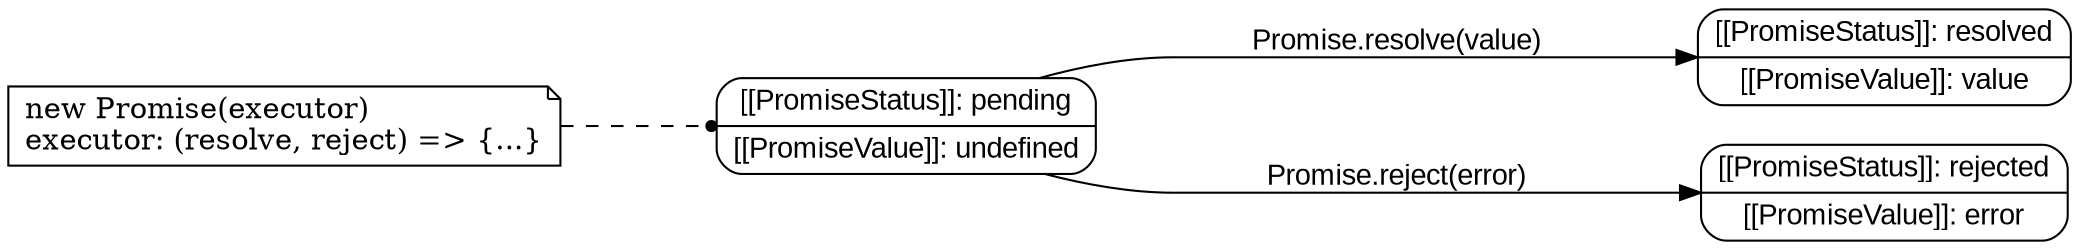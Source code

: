 digraph PromiseStates {
  rankdir=LR;
  new_note[shape=note, label="new Promise(executor)\lexecutor: (resolve, reject) => {...}"];

  node [shape=Mrecord, fontname="Arial"];
  edge [minlen=4, fontname="Arial"];

  pending [label="[[PromiseStatus]]: pending|[[PromiseValue]]: undefined"];
  resolved [label="[[PromiseStatus]]: resolved|[[PromiseValue]]: value"];
  rejected [label="[[PromiseStatus]]: rejected|[[PromiseValue]]: error"];

  new_note -> pending [style=dashed, arrowhead=dot, arrowsize=0.6, minlen=2];
  pending -> resolved [label="Promise.resolve(value)"];
  pending -> rejected [label="Promise.reject(error)"];

}
